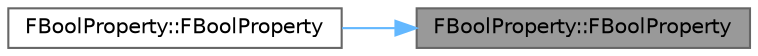 digraph "FBoolProperty::FBoolProperty"
{
 // INTERACTIVE_SVG=YES
 // LATEX_PDF_SIZE
  bgcolor="transparent";
  edge [fontname=Helvetica,fontsize=10,labelfontname=Helvetica,labelfontsize=10];
  node [fontname=Helvetica,fontsize=10,shape=box,height=0.2,width=0.4];
  rankdir="RL";
  Node1 [id="Node000001",label="FBoolProperty::FBoolProperty",height=0.2,width=0.4,color="gray40", fillcolor="grey60", style="filled", fontcolor="black",tooltip=" "];
  Node1 -> Node2 [id="edge1_Node000001_Node000002",dir="back",color="steelblue1",style="solid",tooltip=" "];
  Node2 [id="Node000002",label="FBoolProperty::FBoolProperty",height=0.2,width=0.4,color="grey40", fillcolor="white", style="filled",URL="$de/d22/classFBoolProperty.html#a0378a7c6535a33f649e36e77933ff32d",tooltip="Constructor used for constructing compiled in properties."];
}
